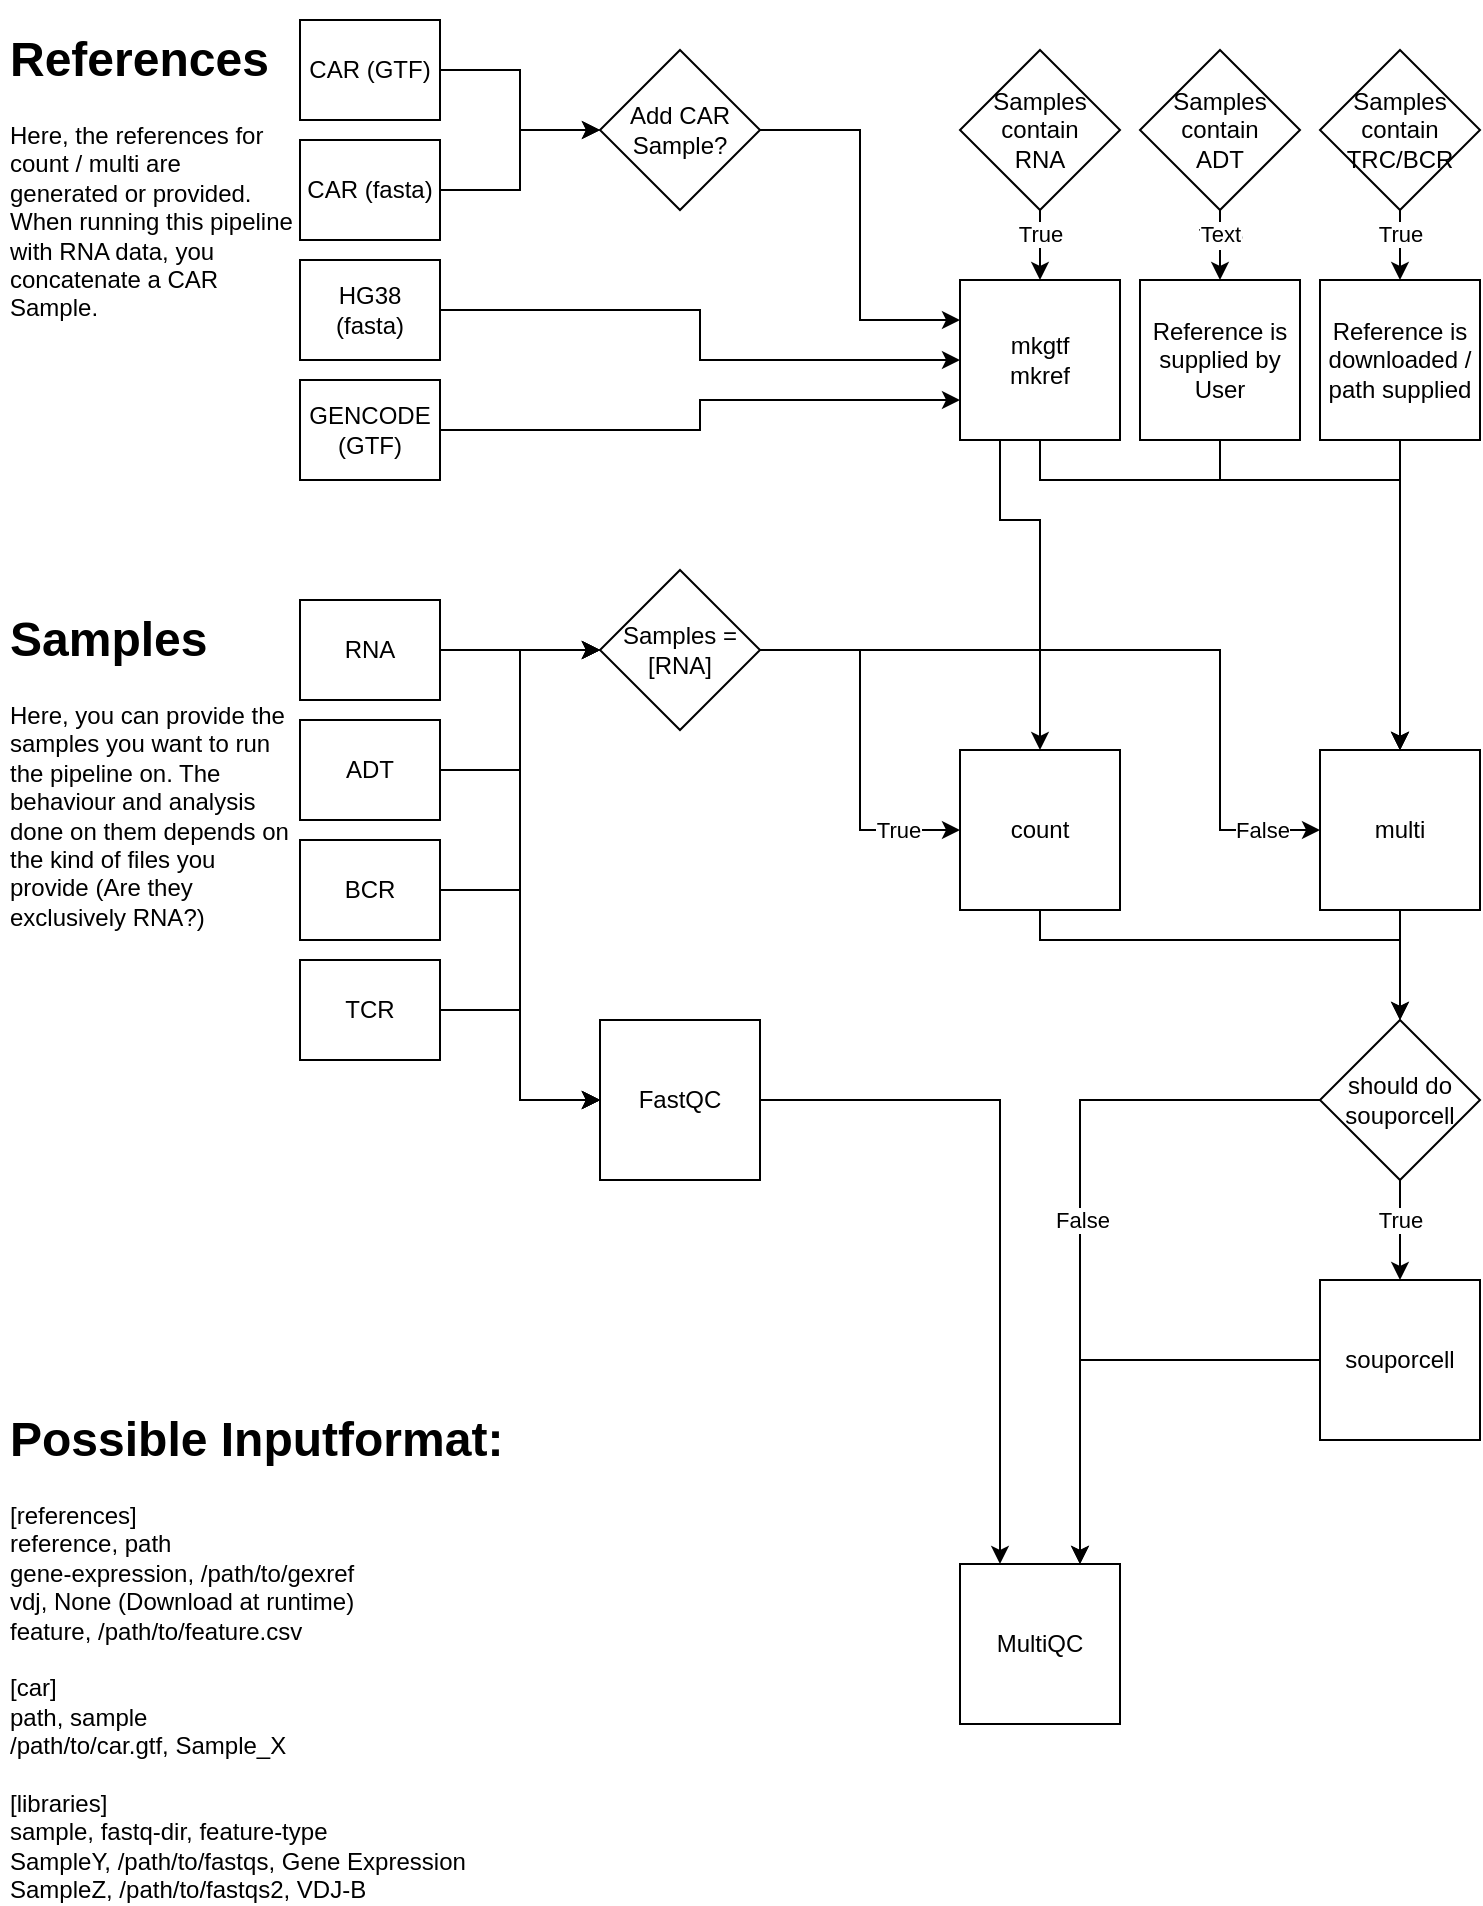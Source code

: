 <mxfile version="23.1.0" type="github">
  <diagram name="Seite-1" id="fOh8EZRNIXsu7HHHoq2w">
    <mxGraphModel dx="1622" dy="2062" grid="1" gridSize="10" guides="1" tooltips="1" connect="1" arrows="1" fold="1" page="1" pageScale="1" pageWidth="827" pageHeight="1169" math="0" shadow="0">
      <root>
        <mxCell id="0" />
        <mxCell id="1" parent="0" />
        <mxCell id="sTEOdr6RWORlwUPbCyIz-257" style="edgeStyle=orthogonalEdgeStyle;rounded=0;orthogonalLoop=1;jettySize=auto;html=1;entryX=0;entryY=0.5;entryDx=0;entryDy=0;" edge="1" parent="1" source="sTEOdr6RWORlwUPbCyIz-2" target="sTEOdr6RWORlwUPbCyIz-201">
          <mxGeometry relative="1" as="geometry" />
        </mxCell>
        <mxCell id="sTEOdr6RWORlwUPbCyIz-291" style="edgeStyle=orthogonalEdgeStyle;rounded=0;orthogonalLoop=1;jettySize=auto;html=1;entryX=0;entryY=0.5;entryDx=0;entryDy=0;" edge="1" parent="1" source="sTEOdr6RWORlwUPbCyIz-2" target="sTEOdr6RWORlwUPbCyIz-278">
          <mxGeometry relative="1" as="geometry" />
        </mxCell>
        <mxCell id="sTEOdr6RWORlwUPbCyIz-2" value="RNA&lt;br&gt;" style="rounded=0;whiteSpace=wrap;html=1;" vertex="1" parent="1">
          <mxGeometry x="170" y="-860" width="70" height="50" as="geometry" />
        </mxCell>
        <mxCell id="sTEOdr6RWORlwUPbCyIz-258" style="edgeStyle=orthogonalEdgeStyle;rounded=0;orthogonalLoop=1;jettySize=auto;html=1;entryX=0;entryY=0.5;entryDx=0;entryDy=0;" edge="1" parent="1" source="sTEOdr6RWORlwUPbCyIz-3" target="sTEOdr6RWORlwUPbCyIz-201">
          <mxGeometry relative="1" as="geometry" />
        </mxCell>
        <mxCell id="sTEOdr6RWORlwUPbCyIz-292" style="edgeStyle=orthogonalEdgeStyle;rounded=0;orthogonalLoop=1;jettySize=auto;html=1;entryX=0;entryY=0.5;entryDx=0;entryDy=0;" edge="1" parent="1" source="sTEOdr6RWORlwUPbCyIz-3" target="sTEOdr6RWORlwUPbCyIz-278">
          <mxGeometry relative="1" as="geometry" />
        </mxCell>
        <mxCell id="sTEOdr6RWORlwUPbCyIz-3" value="ADT" style="rounded=0;whiteSpace=wrap;html=1;" vertex="1" parent="1">
          <mxGeometry x="170" y="-800" width="70" height="50" as="geometry" />
        </mxCell>
        <mxCell id="sTEOdr6RWORlwUPbCyIz-260" style="edgeStyle=orthogonalEdgeStyle;rounded=0;orthogonalLoop=1;jettySize=auto;html=1;entryX=0;entryY=0.5;entryDx=0;entryDy=0;" edge="1" parent="1" source="sTEOdr6RWORlwUPbCyIz-4" target="sTEOdr6RWORlwUPbCyIz-201">
          <mxGeometry relative="1" as="geometry" />
        </mxCell>
        <mxCell id="sTEOdr6RWORlwUPbCyIz-294" style="edgeStyle=orthogonalEdgeStyle;rounded=0;orthogonalLoop=1;jettySize=auto;html=1;entryX=0;entryY=0.5;entryDx=0;entryDy=0;" edge="1" parent="1" source="sTEOdr6RWORlwUPbCyIz-4" target="sTEOdr6RWORlwUPbCyIz-278">
          <mxGeometry relative="1" as="geometry" />
        </mxCell>
        <mxCell id="sTEOdr6RWORlwUPbCyIz-4" value="TCR" style="rounded=0;whiteSpace=wrap;html=1;" vertex="1" parent="1">
          <mxGeometry x="170" y="-680" width="70" height="50" as="geometry" />
        </mxCell>
        <mxCell id="sTEOdr6RWORlwUPbCyIz-259" style="edgeStyle=orthogonalEdgeStyle;rounded=0;orthogonalLoop=1;jettySize=auto;html=1;entryX=0;entryY=0.5;entryDx=0;entryDy=0;" edge="1" parent="1" source="sTEOdr6RWORlwUPbCyIz-5" target="sTEOdr6RWORlwUPbCyIz-201">
          <mxGeometry relative="1" as="geometry" />
        </mxCell>
        <mxCell id="sTEOdr6RWORlwUPbCyIz-293" style="edgeStyle=orthogonalEdgeStyle;rounded=0;orthogonalLoop=1;jettySize=auto;html=1;entryX=0;entryY=0.5;entryDx=0;entryDy=0;" edge="1" parent="1" source="sTEOdr6RWORlwUPbCyIz-5" target="sTEOdr6RWORlwUPbCyIz-278">
          <mxGeometry relative="1" as="geometry" />
        </mxCell>
        <mxCell id="sTEOdr6RWORlwUPbCyIz-5" value="BCR" style="rounded=0;whiteSpace=wrap;html=1;" vertex="1" parent="1">
          <mxGeometry x="170" y="-740" width="70" height="50" as="geometry" />
        </mxCell>
        <mxCell id="sTEOdr6RWORlwUPbCyIz-246" style="edgeStyle=orthogonalEdgeStyle;rounded=0;orthogonalLoop=1;jettySize=auto;html=1;entryX=0;entryY=0.5;entryDx=0;entryDy=0;" edge="1" parent="1" source="sTEOdr6RWORlwUPbCyIz-6" target="sTEOdr6RWORlwUPbCyIz-108">
          <mxGeometry relative="1" as="geometry" />
        </mxCell>
        <mxCell id="sTEOdr6RWORlwUPbCyIz-6" value="CAR (fasta)" style="rounded=0;whiteSpace=wrap;html=1;" vertex="1" parent="1">
          <mxGeometry x="170" y="-1090" width="70" height="50" as="geometry" />
        </mxCell>
        <mxCell id="sTEOdr6RWORlwUPbCyIz-245" style="edgeStyle=orthogonalEdgeStyle;rounded=0;orthogonalLoop=1;jettySize=auto;html=1;entryX=0;entryY=0.5;entryDx=0;entryDy=0;" edge="1" parent="1" source="sTEOdr6RWORlwUPbCyIz-7" target="sTEOdr6RWORlwUPbCyIz-108">
          <mxGeometry relative="1" as="geometry" />
        </mxCell>
        <mxCell id="sTEOdr6RWORlwUPbCyIz-7" value="CAR (GTF)" style="rounded=0;whiteSpace=wrap;html=1;" vertex="1" parent="1">
          <mxGeometry x="170" y="-1150" width="70" height="50" as="geometry" />
        </mxCell>
        <mxCell id="sTEOdr6RWORlwUPbCyIz-255" style="edgeStyle=orthogonalEdgeStyle;rounded=0;orthogonalLoop=1;jettySize=auto;html=1;entryX=0;entryY=0.5;entryDx=0;entryDy=0;" edge="1" parent="1" source="sTEOdr6RWORlwUPbCyIz-8" target="sTEOdr6RWORlwUPbCyIz-110">
          <mxGeometry relative="1" as="geometry" />
        </mxCell>
        <mxCell id="sTEOdr6RWORlwUPbCyIz-8" value="HG38 (fasta)" style="rounded=0;whiteSpace=wrap;html=1;" vertex="1" parent="1">
          <mxGeometry x="170" y="-1030" width="70" height="50" as="geometry" />
        </mxCell>
        <mxCell id="sTEOdr6RWORlwUPbCyIz-281" style="edgeStyle=orthogonalEdgeStyle;rounded=0;orthogonalLoop=1;jettySize=auto;html=1;entryX=0.5;entryY=0;entryDx=0;entryDy=0;" edge="1" parent="1" source="sTEOdr6RWORlwUPbCyIz-19" target="sTEOdr6RWORlwUPbCyIz-234">
          <mxGeometry relative="1" as="geometry">
            <Array as="points">
              <mxPoint x="540" y="-690" />
            </Array>
          </mxGeometry>
        </mxCell>
        <mxCell id="sTEOdr6RWORlwUPbCyIz-19" value="count" style="rounded=0;whiteSpace=wrap;html=1;" vertex="1" parent="1">
          <mxGeometry x="500" y="-785" width="80" height="80" as="geometry" />
        </mxCell>
        <mxCell id="sTEOdr6RWORlwUPbCyIz-282" style="edgeStyle=orthogonalEdgeStyle;rounded=0;orthogonalLoop=1;jettySize=auto;html=1;entryX=0.5;entryY=0;entryDx=0;entryDy=0;" edge="1" parent="1" source="sTEOdr6RWORlwUPbCyIz-20" target="sTEOdr6RWORlwUPbCyIz-234">
          <mxGeometry relative="1" as="geometry">
            <Array as="points">
              <mxPoint x="720" y="-690" />
            </Array>
          </mxGeometry>
        </mxCell>
        <mxCell id="sTEOdr6RWORlwUPbCyIz-20" value="multi" style="rounded=0;whiteSpace=wrap;html=1;" vertex="1" parent="1">
          <mxGeometry x="680" y="-785" width="80" height="80" as="geometry" />
        </mxCell>
        <mxCell id="sTEOdr6RWORlwUPbCyIz-296" style="edgeStyle=orthogonalEdgeStyle;rounded=0;orthogonalLoop=1;jettySize=auto;html=1;entryX=0.75;entryY=0;entryDx=0;entryDy=0;" edge="1" parent="1" source="sTEOdr6RWORlwUPbCyIz-48" target="sTEOdr6RWORlwUPbCyIz-193">
          <mxGeometry relative="1" as="geometry" />
        </mxCell>
        <mxCell id="sTEOdr6RWORlwUPbCyIz-48" value="souporcell" style="rounded=0;whiteSpace=wrap;html=1;" vertex="1" parent="1">
          <mxGeometry x="680" y="-520" width="80" height="80" as="geometry" />
        </mxCell>
        <mxCell id="sTEOdr6RWORlwUPbCyIz-247" style="edgeStyle=orthogonalEdgeStyle;rounded=0;orthogonalLoop=1;jettySize=auto;html=1;entryX=0.5;entryY=0;entryDx=0;entryDy=0;" edge="1" parent="1" source="sTEOdr6RWORlwUPbCyIz-90" target="sTEOdr6RWORlwUPbCyIz-110">
          <mxGeometry relative="1" as="geometry" />
        </mxCell>
        <mxCell id="sTEOdr6RWORlwUPbCyIz-248" value="True" style="edgeLabel;html=1;align=center;verticalAlign=middle;resizable=0;points=[];" vertex="1" connectable="0" parent="sTEOdr6RWORlwUPbCyIz-247">
          <mxGeometry x="-0.5" relative="1" as="geometry">
            <mxPoint as="offset" />
          </mxGeometry>
        </mxCell>
        <mxCell id="sTEOdr6RWORlwUPbCyIz-90" value="Samples contain&lt;br&gt;RNA" style="rhombus;whiteSpace=wrap;html=1;" vertex="1" parent="1">
          <mxGeometry x="500" y="-1135" width="80" height="80" as="geometry" />
        </mxCell>
        <mxCell id="sTEOdr6RWORlwUPbCyIz-249" style="edgeStyle=orthogonalEdgeStyle;rounded=0;orthogonalLoop=1;jettySize=auto;html=1;entryX=0.5;entryY=0;entryDx=0;entryDy=0;" edge="1" parent="1" source="sTEOdr6RWORlwUPbCyIz-98" target="sTEOdr6RWORlwUPbCyIz-102">
          <mxGeometry relative="1" as="geometry" />
        </mxCell>
        <mxCell id="sTEOdr6RWORlwUPbCyIz-250" value="True" style="edgeLabel;html=1;align=center;verticalAlign=middle;resizable=0;points=[];" vertex="1" connectable="0" parent="sTEOdr6RWORlwUPbCyIz-249">
          <mxGeometry x="-0.415" relative="1" as="geometry">
            <mxPoint as="offset" />
          </mxGeometry>
        </mxCell>
        <mxCell id="sTEOdr6RWORlwUPbCyIz-251" value="Text" style="edgeLabel;html=1;align=center;verticalAlign=middle;resizable=0;points=[];" vertex="1" connectable="0" parent="sTEOdr6RWORlwUPbCyIz-249">
          <mxGeometry x="-0.5" relative="1" as="geometry">
            <mxPoint as="offset" />
          </mxGeometry>
        </mxCell>
        <mxCell id="sTEOdr6RWORlwUPbCyIz-98" value="Samples contain&lt;br&gt;ADT" style="rhombus;whiteSpace=wrap;html=1;" vertex="1" parent="1">
          <mxGeometry x="590" y="-1135" width="80" height="80" as="geometry" />
        </mxCell>
        <mxCell id="sTEOdr6RWORlwUPbCyIz-252" style="edgeStyle=orthogonalEdgeStyle;rounded=0;orthogonalLoop=1;jettySize=auto;html=1;entryX=0.5;entryY=0;entryDx=0;entryDy=0;" edge="1" parent="1" source="sTEOdr6RWORlwUPbCyIz-101" target="sTEOdr6RWORlwUPbCyIz-104">
          <mxGeometry relative="1" as="geometry" />
        </mxCell>
        <mxCell id="sTEOdr6RWORlwUPbCyIz-253" value="True" style="edgeLabel;html=1;align=center;verticalAlign=middle;resizable=0;points=[];" vertex="1" connectable="0" parent="sTEOdr6RWORlwUPbCyIz-252">
          <mxGeometry x="-0.5" relative="1" as="geometry">
            <mxPoint as="offset" />
          </mxGeometry>
        </mxCell>
        <mxCell id="sTEOdr6RWORlwUPbCyIz-101" value="Samples contain&lt;br&gt;TRC/BCR" style="rhombus;whiteSpace=wrap;html=1;" vertex="1" parent="1">
          <mxGeometry x="680" y="-1135" width="80" height="80" as="geometry" />
        </mxCell>
        <mxCell id="sTEOdr6RWORlwUPbCyIz-272" style="edgeStyle=orthogonalEdgeStyle;rounded=0;orthogonalLoop=1;jettySize=auto;html=1;" edge="1" parent="1" source="sTEOdr6RWORlwUPbCyIz-102" target="sTEOdr6RWORlwUPbCyIz-20">
          <mxGeometry relative="1" as="geometry">
            <Array as="points">
              <mxPoint x="630" y="-920" />
              <mxPoint x="720" y="-920" />
            </Array>
          </mxGeometry>
        </mxCell>
        <mxCell id="sTEOdr6RWORlwUPbCyIz-102" value="Reference is supplied by User" style="rounded=0;whiteSpace=wrap;html=1;" vertex="1" parent="1">
          <mxGeometry x="590" y="-1020" width="80" height="80" as="geometry" />
        </mxCell>
        <mxCell id="sTEOdr6RWORlwUPbCyIz-273" style="edgeStyle=orthogonalEdgeStyle;rounded=0;orthogonalLoop=1;jettySize=auto;html=1;entryX=0.5;entryY=0;entryDx=0;entryDy=0;" edge="1" parent="1" source="sTEOdr6RWORlwUPbCyIz-104" target="sTEOdr6RWORlwUPbCyIz-20">
          <mxGeometry relative="1" as="geometry" />
        </mxCell>
        <mxCell id="sTEOdr6RWORlwUPbCyIz-104" value="Reference is downloaded /&lt;br&gt;path supplied" style="rounded=0;whiteSpace=wrap;html=1;" vertex="1" parent="1">
          <mxGeometry x="680" y="-1020" width="80" height="80" as="geometry" />
        </mxCell>
        <mxCell id="sTEOdr6RWORlwUPbCyIz-254" style="edgeStyle=orthogonalEdgeStyle;rounded=0;orthogonalLoop=1;jettySize=auto;html=1;entryX=0;entryY=0.25;entryDx=0;entryDy=0;" edge="1" parent="1" source="sTEOdr6RWORlwUPbCyIz-108" target="sTEOdr6RWORlwUPbCyIz-110">
          <mxGeometry relative="1" as="geometry" />
        </mxCell>
        <mxCell id="sTEOdr6RWORlwUPbCyIz-108" value="Add CAR Sample?" style="rhombus;whiteSpace=wrap;html=1;" vertex="1" parent="1">
          <mxGeometry x="320" y="-1135" width="80" height="80" as="geometry" />
        </mxCell>
        <mxCell id="sTEOdr6RWORlwUPbCyIz-268" style="edgeStyle=orthogonalEdgeStyle;rounded=0;orthogonalLoop=1;jettySize=auto;html=1;exitX=0.25;exitY=1;exitDx=0;exitDy=0;entryX=0.5;entryY=0;entryDx=0;entryDy=0;" edge="1" parent="1" source="sTEOdr6RWORlwUPbCyIz-110" target="sTEOdr6RWORlwUPbCyIz-19">
          <mxGeometry relative="1" as="geometry">
            <Array as="points">
              <mxPoint x="520" y="-900" />
              <mxPoint x="540" y="-900" />
            </Array>
          </mxGeometry>
        </mxCell>
        <mxCell id="sTEOdr6RWORlwUPbCyIz-271" style="edgeStyle=orthogonalEdgeStyle;rounded=0;orthogonalLoop=1;jettySize=auto;html=1;entryX=0.5;entryY=0;entryDx=0;entryDy=0;" edge="1" parent="1" source="sTEOdr6RWORlwUPbCyIz-110" target="sTEOdr6RWORlwUPbCyIz-20">
          <mxGeometry relative="1" as="geometry">
            <Array as="points">
              <mxPoint x="540" y="-920" />
              <mxPoint x="720" y="-920" />
            </Array>
          </mxGeometry>
        </mxCell>
        <mxCell id="sTEOdr6RWORlwUPbCyIz-110" value="mkgtf&lt;br&gt;mkref" style="rounded=0;whiteSpace=wrap;html=1;" vertex="1" parent="1">
          <mxGeometry x="500" y="-1020" width="80" height="80" as="geometry" />
        </mxCell>
        <mxCell id="sTEOdr6RWORlwUPbCyIz-193" value="MultiQC" style="rounded=0;whiteSpace=wrap;html=1;" vertex="1" parent="1">
          <mxGeometry x="500" y="-378" width="80" height="80" as="geometry" />
        </mxCell>
        <mxCell id="sTEOdr6RWORlwUPbCyIz-266" style="edgeStyle=orthogonalEdgeStyle;rounded=0;orthogonalLoop=1;jettySize=auto;html=1;entryX=0;entryY=0.5;entryDx=0;entryDy=0;" edge="1" parent="1" source="sTEOdr6RWORlwUPbCyIz-201" target="sTEOdr6RWORlwUPbCyIz-19">
          <mxGeometry relative="1" as="geometry" />
        </mxCell>
        <mxCell id="sTEOdr6RWORlwUPbCyIz-274" value="True" style="edgeLabel;html=1;align=center;verticalAlign=middle;resizable=0;points=[];" vertex="1" connectable="0" parent="sTEOdr6RWORlwUPbCyIz-266">
          <mxGeometry x="0.73" relative="1" as="geometry">
            <mxPoint x="-6" as="offset" />
          </mxGeometry>
        </mxCell>
        <mxCell id="sTEOdr6RWORlwUPbCyIz-267" style="edgeStyle=orthogonalEdgeStyle;rounded=0;orthogonalLoop=1;jettySize=auto;html=1;entryX=0;entryY=0.5;entryDx=0;entryDy=0;" edge="1" parent="1" source="sTEOdr6RWORlwUPbCyIz-201" target="sTEOdr6RWORlwUPbCyIz-20">
          <mxGeometry relative="1" as="geometry">
            <Array as="points">
              <mxPoint x="630" y="-835" />
              <mxPoint x="630" y="-745" />
            </Array>
          </mxGeometry>
        </mxCell>
        <mxCell id="sTEOdr6RWORlwUPbCyIz-275" value="False" style="edgeLabel;html=1;align=center;verticalAlign=middle;resizable=0;points=[];" vertex="1" connectable="0" parent="sTEOdr6RWORlwUPbCyIz-267">
          <mxGeometry x="0.85" relative="1" as="geometry">
            <mxPoint x="-2" as="offset" />
          </mxGeometry>
        </mxCell>
        <mxCell id="sTEOdr6RWORlwUPbCyIz-201" value="Samples =&lt;br&gt;[RNA]" style="rhombus;whiteSpace=wrap;html=1;" vertex="1" parent="1">
          <mxGeometry x="320" y="-875" width="80" height="80" as="geometry" />
        </mxCell>
        <mxCell id="sTEOdr6RWORlwUPbCyIz-231" value="&lt;h1&gt;References&lt;/h1&gt;&lt;p&gt;Here, the references for count / multi are generated or provided. When running this pipeline with RNA data, you concatenate a CAR Sample.&lt;/p&gt;" style="text;html=1;strokeColor=none;fillColor=none;spacing=5;spacingTop=-20;whiteSpace=wrap;overflow=hidden;rounded=0;" vertex="1" parent="1">
          <mxGeometry x="20" y="-1150" width="150" height="160" as="geometry" />
        </mxCell>
        <mxCell id="sTEOdr6RWORlwUPbCyIz-232" value="&lt;h1&gt;Samples&lt;/h1&gt;&lt;p&gt;Here, you can provide the samples you want to run the pipeline on. The behaviour and analysis done on them depends on the kind of files you provide (Are they exclusively RNA?)&lt;/p&gt;" style="text;html=1;strokeColor=none;fillColor=none;spacing=5;spacingTop=-20;whiteSpace=wrap;overflow=hidden;rounded=0;" vertex="1" parent="1">
          <mxGeometry x="20" y="-860" width="150" height="180" as="geometry" />
        </mxCell>
        <mxCell id="sTEOdr6RWORlwUPbCyIz-233" value="&lt;h1&gt;Possible Inputformat:&lt;/h1&gt;&lt;div&gt;[references]&lt;/div&gt;&lt;div&gt;reference, path&lt;/div&gt;&lt;div&gt;gene-expression, /path/to/gexref&lt;/div&gt;&lt;div&gt;vdj, None (Download at runtime)&lt;/div&gt;&lt;div&gt;feature, /path/to/feature.csv&lt;/div&gt;&lt;div&gt;&lt;br&gt;&lt;/div&gt;&lt;div&gt;[car]&lt;/div&gt;&lt;div&gt;path, sample&lt;/div&gt;&lt;div&gt;/path/to/car.gtf, Sample_X&lt;/div&gt;&lt;div&gt;&lt;br&gt;&lt;/div&gt;&lt;div&gt;[libraries]&lt;/div&gt;&lt;div&gt;sample, fastq-dir, feature-type&lt;/div&gt;&lt;div&gt;SampleY, /path/to/fastqs, Gene Expression&lt;/div&gt;&lt;div&gt;&lt;div style=&quot;border-color: var(--border-color);&quot;&gt;SampleZ, /path/to/fastqs2, VDJ-B&lt;/div&gt;&lt;div style=&quot;border-color: var(--border-color);&quot;&gt;&lt;br style=&quot;border-color: var(--border-color);&quot;&gt;&lt;/div&gt;&lt;/div&gt;" style="text;html=1;strokeColor=none;fillColor=none;spacing=5;spacingTop=-20;whiteSpace=wrap;overflow=hidden;rounded=0;" vertex="1" parent="1">
          <mxGeometry x="20" y="-460" width="301" height="252" as="geometry" />
        </mxCell>
        <mxCell id="sTEOdr6RWORlwUPbCyIz-283" style="edgeStyle=orthogonalEdgeStyle;rounded=0;orthogonalLoop=1;jettySize=auto;html=1;entryX=0.5;entryY=0;entryDx=0;entryDy=0;" edge="1" parent="1" source="sTEOdr6RWORlwUPbCyIz-234" target="sTEOdr6RWORlwUPbCyIz-48">
          <mxGeometry relative="1" as="geometry" />
        </mxCell>
        <mxCell id="sTEOdr6RWORlwUPbCyIz-284" value="True" style="edgeLabel;html=1;align=center;verticalAlign=middle;resizable=0;points=[];" vertex="1" connectable="0" parent="sTEOdr6RWORlwUPbCyIz-283">
          <mxGeometry relative="1" as="geometry">
            <mxPoint y="-5" as="offset" />
          </mxGeometry>
        </mxCell>
        <mxCell id="sTEOdr6RWORlwUPbCyIz-297" style="edgeStyle=orthogonalEdgeStyle;rounded=0;orthogonalLoop=1;jettySize=auto;html=1;entryX=0.75;entryY=0;entryDx=0;entryDy=0;" edge="1" parent="1" source="sTEOdr6RWORlwUPbCyIz-234" target="sTEOdr6RWORlwUPbCyIz-193">
          <mxGeometry relative="1" as="geometry" />
        </mxCell>
        <mxCell id="sTEOdr6RWORlwUPbCyIz-298" value="False" style="edgeLabel;html=1;align=center;verticalAlign=middle;resizable=0;points=[];" vertex="1" connectable="0" parent="sTEOdr6RWORlwUPbCyIz-297">
          <mxGeometry x="-0.65" relative="1" as="geometry">
            <mxPoint x="-58" y="60" as="offset" />
          </mxGeometry>
        </mxCell>
        <mxCell id="sTEOdr6RWORlwUPbCyIz-234" value="should do souporcell" style="rhombus;whiteSpace=wrap;html=1;" vertex="1" parent="1">
          <mxGeometry x="680" y="-650" width="80" height="80" as="geometry" />
        </mxCell>
        <mxCell id="sTEOdr6RWORlwUPbCyIz-256" style="edgeStyle=orthogonalEdgeStyle;rounded=0;orthogonalLoop=1;jettySize=auto;html=1;entryX=0;entryY=0.75;entryDx=0;entryDy=0;" edge="1" parent="1" source="sTEOdr6RWORlwUPbCyIz-9" target="sTEOdr6RWORlwUPbCyIz-110">
          <mxGeometry relative="1" as="geometry" />
        </mxCell>
        <mxCell id="sTEOdr6RWORlwUPbCyIz-9" value="GENCODE (GTF)" style="rounded=0;whiteSpace=wrap;html=1;" vertex="1" parent="1">
          <mxGeometry x="170" y="-970" width="70" height="50" as="geometry" />
        </mxCell>
        <mxCell id="sTEOdr6RWORlwUPbCyIz-295" style="edgeStyle=orthogonalEdgeStyle;rounded=0;orthogonalLoop=1;jettySize=auto;html=1;entryX=0.25;entryY=0;entryDx=0;entryDy=0;" edge="1" parent="1" source="sTEOdr6RWORlwUPbCyIz-278" target="sTEOdr6RWORlwUPbCyIz-193">
          <mxGeometry relative="1" as="geometry" />
        </mxCell>
        <mxCell id="sTEOdr6RWORlwUPbCyIz-278" value="FastQC" style="rounded=0;whiteSpace=wrap;html=1;" vertex="1" parent="1">
          <mxGeometry x="320" y="-650" width="80" height="80" as="geometry" />
        </mxCell>
      </root>
    </mxGraphModel>
  </diagram>
</mxfile>
